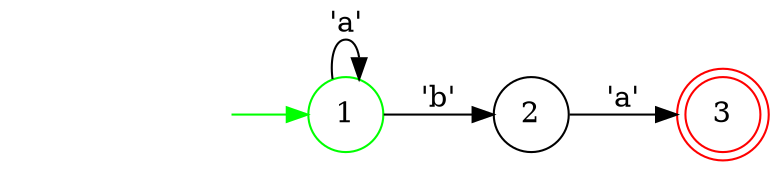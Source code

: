 digraph dot {
 rankdir = LR ;
 "1" [shape=circle , label="1" ,color=black];
 "2" [shape=circle , label="2" ,color=black];
 "3" [shape=circle , label="3" ,color=black];
 
 "1" [shape=circle , label= "1", color=green];
 
 
 "3" [shape=doublecircle , color=red];
 "1" -> "1" [label = "'a'"];
 "1" -> "2" [label = "'b'"];
 "2" -> "3" [label = "'a'"];
 
 
 
 node [shape=none, lavel=initialState, style = invis];
"_newState_1" -> "1" [color = green];
 
}
